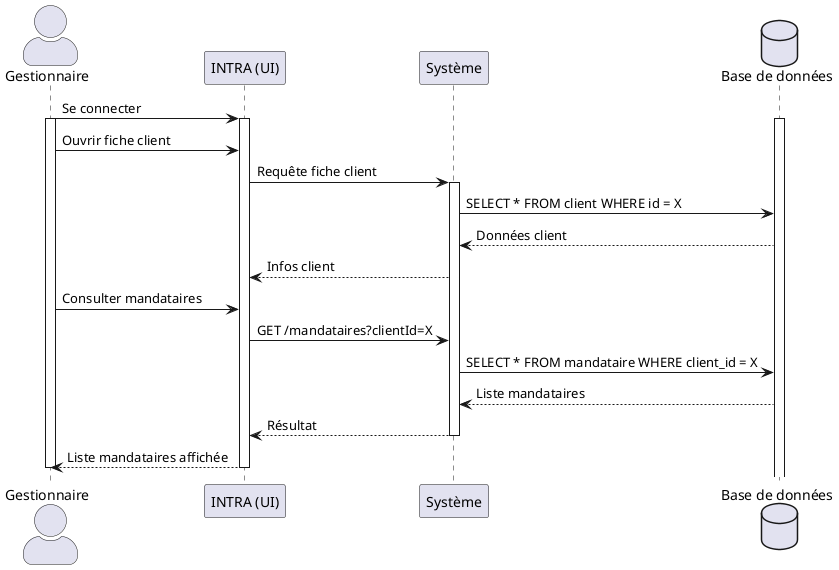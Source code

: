 @startuml UC006-B
skinparam actorStyle awesome
actor "Gestionnaire" as G
participant "INTRA (UI)" as UI
participant "Système" as BE
database "Base de données" as DB

G -> UI : Se connecter
activate G
activate UI
activate DB
G -> UI : Ouvrir fiche client
UI -> BE : Requête fiche client
activate BE
BE -> DB : SELECT * FROM client WHERE id = X
DB --> BE : Données client
BE --> UI : Infos client

G -> UI : Consulter mandataires
UI -> BE : GET /mandataires?clientId=X
BE -> DB : SELECT * FROM mandataire WHERE client_id = X
DB --> BE : Liste mandataires
BE --> UI : Résultat
deactivate BE
UI --> G : Liste mandataires affichée
deactivate UI
deactivate G
@enduml
// Gestionnaire -> UI : Ajouter un mandataire